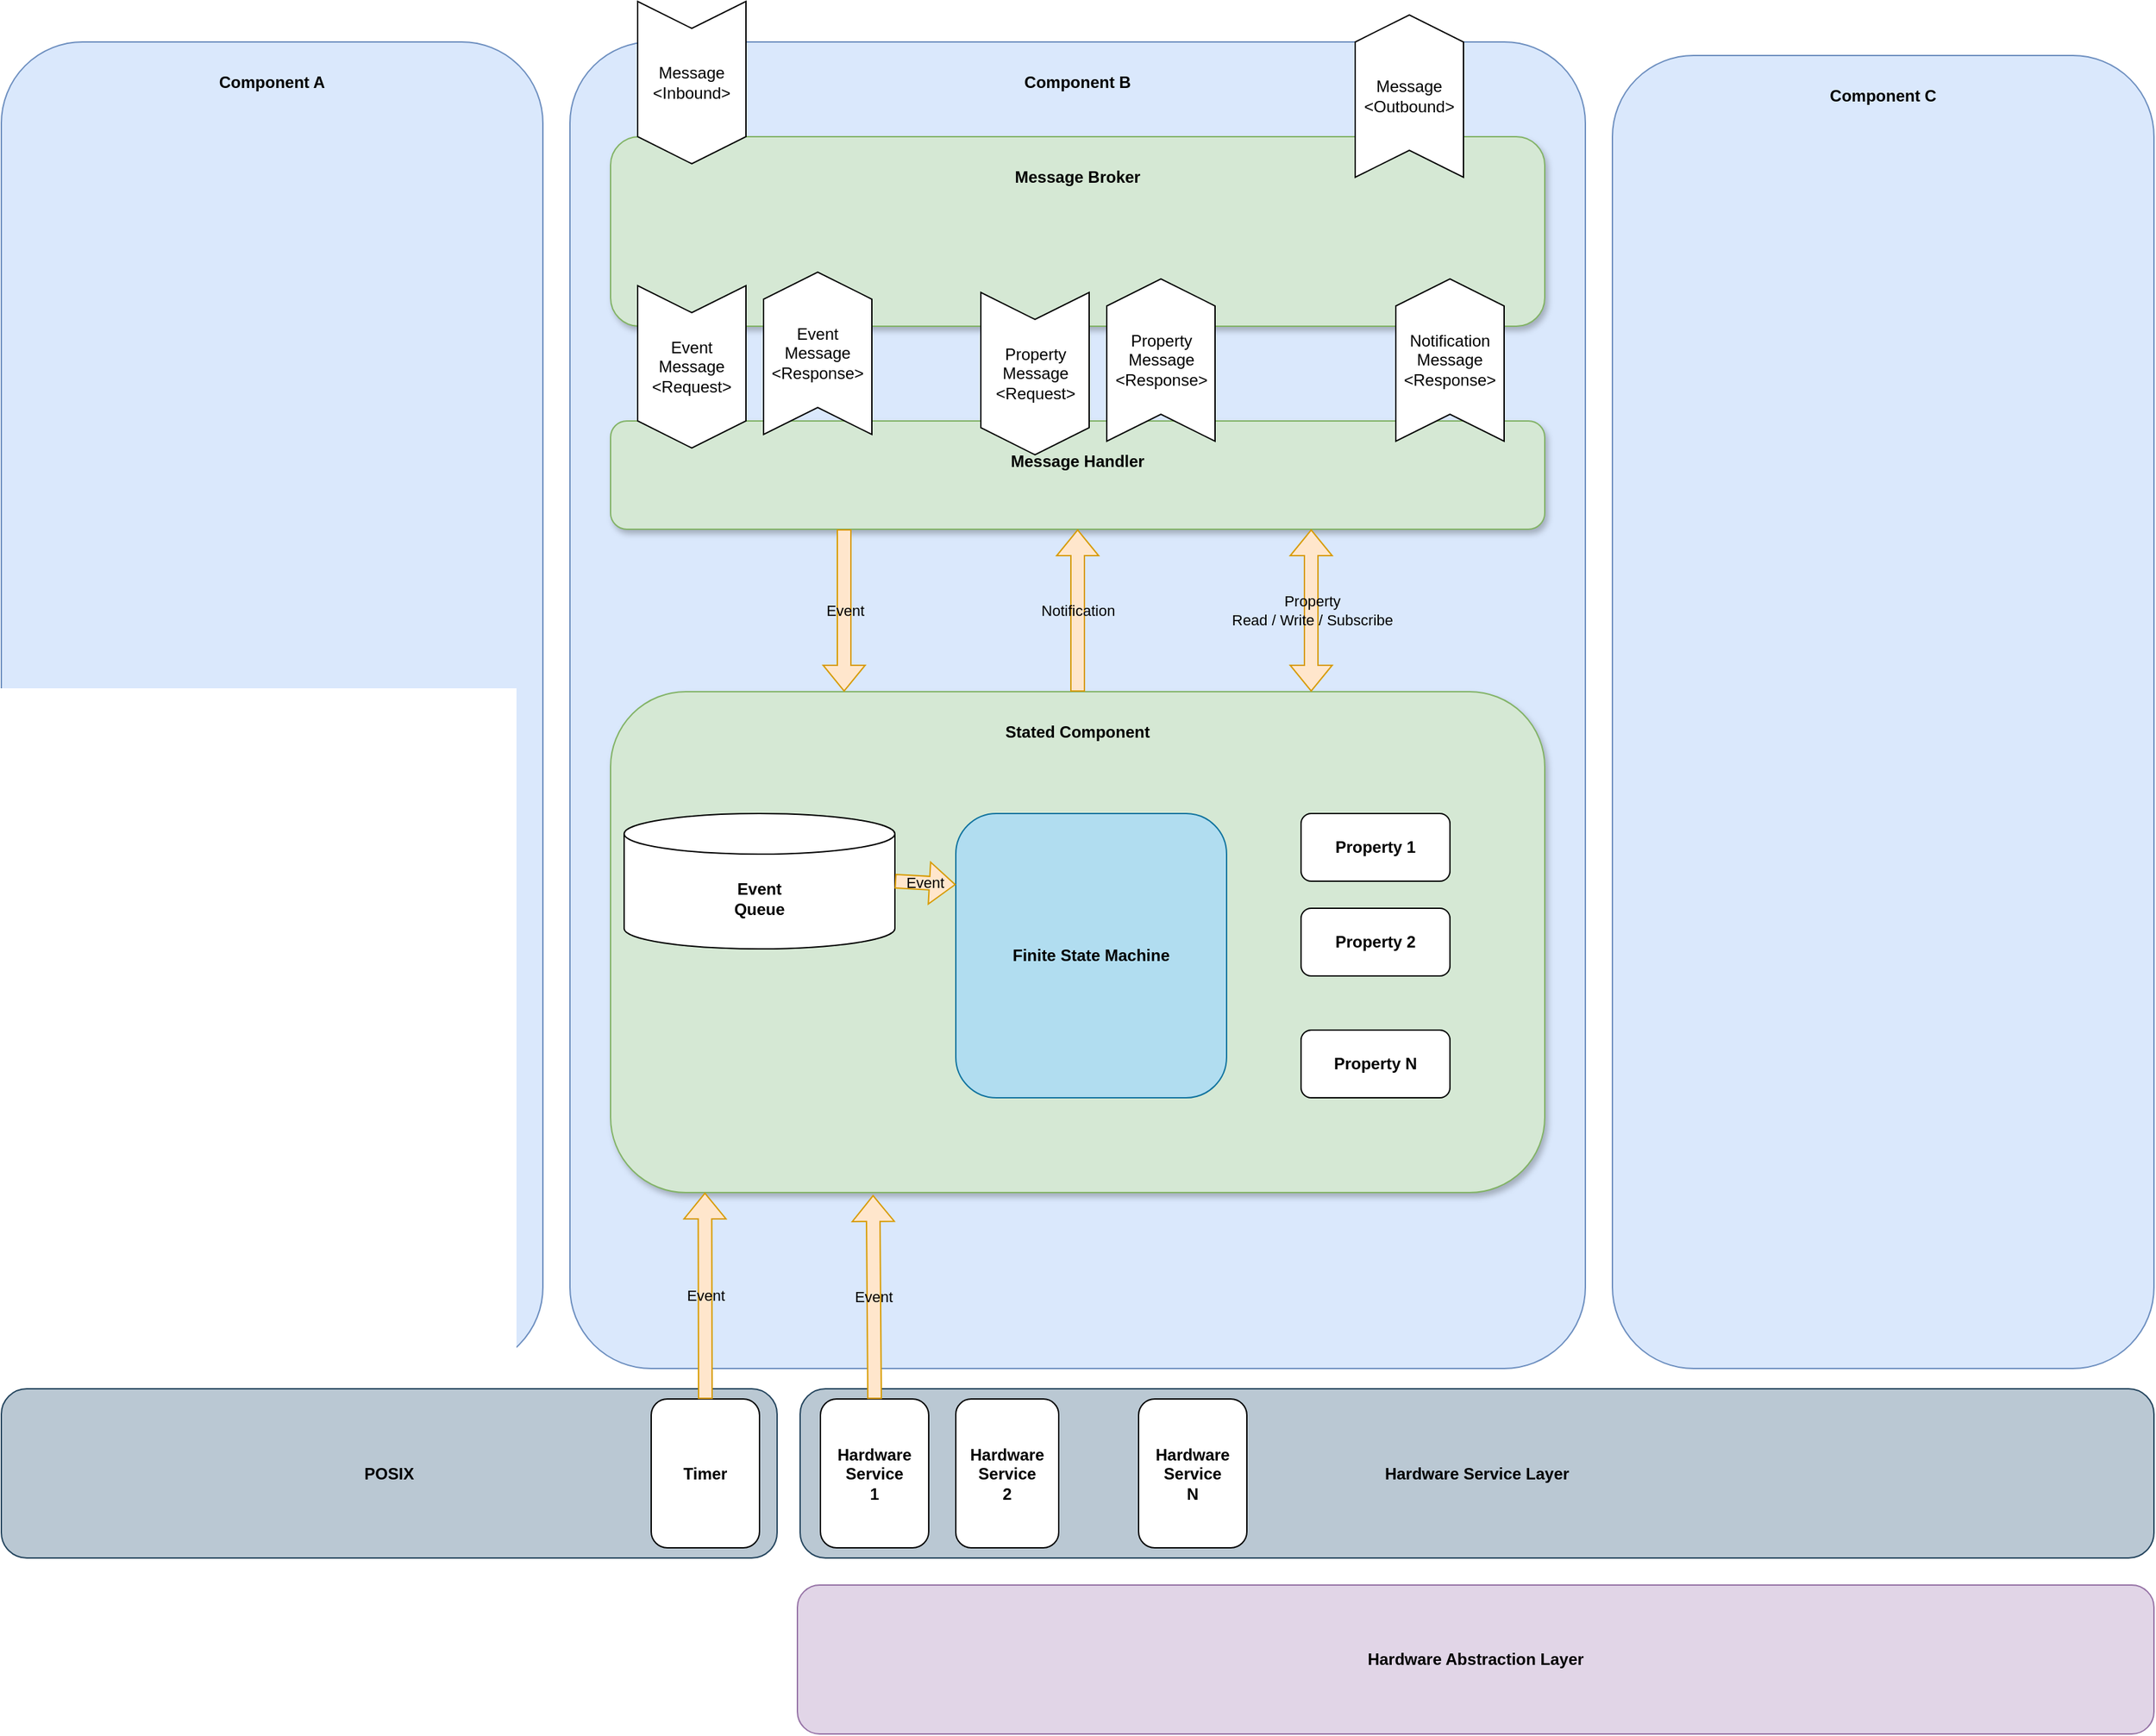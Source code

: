 <mxfile version="21.6.3" type="device">
  <diagram name="Seite-1" id="AYpu_uz91N68HAYLiFOO">
    <mxGraphModel dx="4181" dy="2994" grid="1" gridSize="10" guides="1" tooltips="1" connect="1" arrows="1" fold="1" page="1" pageScale="1" pageWidth="827" pageHeight="1169" math="0" shadow="0">
      <root>
        <mxCell id="0" />
        <mxCell id="1" parent="0" />
        <mxCell id="BqEgTtzW0zvzRMkCqd81-57" value="&lt;h4&gt;Hardware Service Layer&lt;/h4&gt;" style="rounded=1;whiteSpace=wrap;html=1;verticalAlign=middle;fillColor=#bac8d3;strokeColor=#23445d;align=center;" vertex="1" parent="1">
          <mxGeometry x="330" y="865" width="1000" height="125" as="geometry" />
        </mxCell>
        <mxCell id="BqEgTtzW0zvzRMkCqd81-49" value="&lt;h4&gt;Hardware Abstraction Layer&lt;/h4&gt;" style="rounded=1;whiteSpace=wrap;html=1;verticalAlign=middle;fillColor=#e1d5e7;strokeColor=#9673a6;" vertex="1" parent="1">
          <mxGeometry x="328" y="1010" width="1002" height="110" as="geometry" />
        </mxCell>
        <mxCell id="BqEgTtzW0zvzRMkCqd81-48" value="&lt;h4&gt;POSIX&lt;/h4&gt;" style="rounded=1;whiteSpace=wrap;html=1;verticalAlign=middle;fillColor=#bac8d3;strokeColor=#23445d;" vertex="1" parent="1">
          <mxGeometry x="-260" y="865" width="573" height="125" as="geometry" />
        </mxCell>
        <mxCell id="BqEgTtzW0zvzRMkCqd81-40" value="&lt;h4&gt;Component C&lt;/h4&gt;" style="rounded=1;whiteSpace=wrap;html=1;verticalAlign=top;fillColor=#dae8fc;strokeColor=#6c8ebf;" vertex="1" parent="1">
          <mxGeometry x="930" y="-120" width="400" height="970" as="geometry" />
        </mxCell>
        <mxCell id="BqEgTtzW0zvzRMkCqd81-14" value="&lt;h4&gt;Component B&lt;/h4&gt;" style="rounded=1;whiteSpace=wrap;html=1;verticalAlign=top;fillColor=#dae8fc;strokeColor=#6c8ebf;arcSize=8;" vertex="1" parent="1">
          <mxGeometry x="160" y="-130" width="750" height="980" as="geometry" />
        </mxCell>
        <mxCell id="PgWhdcBaHqtqJU01SEss-1" value="&lt;h4&gt;Stated Component&lt;/h4&gt;" style="rounded=1;whiteSpace=wrap;html=1;verticalAlign=top;fillColor=#d5e8d4;strokeColor=#82b366;shadow=1;" parent="1" vertex="1">
          <mxGeometry x="190" y="350" width="690" height="370" as="geometry" />
        </mxCell>
        <mxCell id="PgWhdcBaHqtqJU01SEss-8" value="&lt;h4&gt;Finite State Machine&lt;/h4&gt;" style="rounded=1;whiteSpace=wrap;html=1;fillColor=#b1ddf0;strokeColor=#10739e;" parent="1" vertex="1">
          <mxGeometry x="445" y="440" width="200" height="210" as="geometry" />
        </mxCell>
        <mxCell id="PgWhdcBaHqtqJU01SEss-3" value="&lt;h4&gt;Event&lt;br&gt;Queue&lt;/h4&gt;" style="shape=cylinder3;whiteSpace=wrap;html=1;boundedLbl=1;backgroundOutline=1;size=15;" parent="1" vertex="1">
          <mxGeometry x="200" y="440" width="200" height="100" as="geometry" />
        </mxCell>
        <mxCell id="PgWhdcBaHqtqJU01SEss-14" value="&lt;h4&gt;Hardware Service&lt;br&gt;1&lt;/h4&gt;" style="rounded=1;whiteSpace=wrap;html=1;" parent="1" vertex="1">
          <mxGeometry x="345" y="872.5" width="80" height="110" as="geometry" />
        </mxCell>
        <mxCell id="BqEgTtzW0zvzRMkCqd81-3" value="&lt;h4 style=&quot;border-color: var(--border-color);&quot;&gt;Hardware Service&lt;br style=&quot;border-color: var(--border-color);&quot;&gt;2&lt;/h4&gt;" style="rounded=1;whiteSpace=wrap;html=1;" vertex="1" parent="1">
          <mxGeometry x="445" y="872.5" width="76" height="110" as="geometry" />
        </mxCell>
        <mxCell id="BqEgTtzW0zvzRMkCqd81-4" value="&lt;h4 style=&quot;border-color: var(--border-color);&quot;&gt;Hardware Service&lt;br style=&quot;border-color: var(--border-color);&quot;&gt;N&lt;/h4&gt;" style="rounded=1;whiteSpace=wrap;html=1;" vertex="1" parent="1">
          <mxGeometry x="580" y="872.5" width="80" height="110" as="geometry" />
        </mxCell>
        <mxCell id="BqEgTtzW0zvzRMkCqd81-16" value="&lt;h4&gt;Message Handler&lt;/h4&gt;" style="rounded=1;whiteSpace=wrap;html=1;verticalAlign=top;fillColor=#d5e8d4;strokeColor=#82b366;shadow=1;" vertex="1" parent="1">
          <mxGeometry x="190" y="150" width="690" height="80" as="geometry" />
        </mxCell>
        <mxCell id="PgWhdcBaHqtqJU01SEss-10" value="&lt;h4&gt;Message Broker&lt;/h4&gt;" style="rounded=1;whiteSpace=wrap;html=1;verticalAlign=top;fillColor=#d5e8d4;strokeColor=#82b366;shadow=1;" parent="1" vertex="1">
          <mxGeometry x="190" y="-60" width="690" height="140" as="geometry" />
        </mxCell>
        <mxCell id="PgWhdcBaHqtqJU01SEss-4" value="Message&lt;br&gt;&amp;lt;Inbound&amp;gt;" style="shape=step;perimeter=stepPerimeter;whiteSpace=wrap;html=1;fixedSize=1;direction=south;" parent="1" vertex="1">
          <mxGeometry x="210" y="-160" width="80" height="120" as="geometry" />
        </mxCell>
        <mxCell id="BqEgTtzW0zvzRMkCqd81-12" value="Message&lt;br&gt;&amp;lt;Outbound&amp;gt;" style="shape=step;perimeter=stepPerimeter;whiteSpace=wrap;html=1;fixedSize=1;direction=north;" vertex="1" parent="1">
          <mxGeometry x="740" y="-150" width="80" height="120" as="geometry" />
        </mxCell>
        <mxCell id="BqEgTtzW0zvzRMkCqd81-33" value="Property&lt;br&gt;Read / Write / Subscribe" style="shape=flexArrow;endArrow=classic;startArrow=classic;html=1;rounded=0;entryX=0.75;entryY=1;entryDx=0;entryDy=0;exitX=0.75;exitY=0;exitDx=0;exitDy=0;labelBackgroundColor=none;fillColor=#ffe6cc;strokeColor=#d79b00;" edge="1" parent="1" source="PgWhdcBaHqtqJU01SEss-1" target="BqEgTtzW0zvzRMkCqd81-16">
          <mxGeometry width="100" height="100" relative="1" as="geometry">
            <mxPoint x="420" y="540" as="sourcePoint" />
            <mxPoint x="520" y="440" as="targetPoint" />
          </mxGeometry>
        </mxCell>
        <mxCell id="BqEgTtzW0zvzRMkCqd81-36" value="Event" style="shape=flexArrow;endArrow=classic;html=1;rounded=0;exitX=0.25;exitY=1;exitDx=0;exitDy=0;entryX=0.25;entryY=0;entryDx=0;entryDy=0;labelBackgroundColor=none;fillColor=#ffe6cc;strokeColor=#d79b00;" edge="1" parent="1" source="BqEgTtzW0zvzRMkCqd81-16" target="PgWhdcBaHqtqJU01SEss-1">
          <mxGeometry width="50" height="50" relative="1" as="geometry">
            <mxPoint x="450" y="510" as="sourcePoint" />
            <mxPoint x="500" y="460" as="targetPoint" />
          </mxGeometry>
        </mxCell>
        <mxCell id="BqEgTtzW0zvzRMkCqd81-37" value="Notification" style="shape=flexArrow;endArrow=classic;html=1;rounded=0;entryX=0.5;entryY=1;entryDx=0;entryDy=0;exitX=0.5;exitY=0;exitDx=0;exitDy=0;fillColor=#ffe6cc;strokeColor=#d79b00;labelBackgroundColor=none;" edge="1" parent="1" source="PgWhdcBaHqtqJU01SEss-1" target="BqEgTtzW0zvzRMkCqd81-16">
          <mxGeometry width="50" height="50" relative="1" as="geometry">
            <mxPoint x="800" y="270" as="sourcePoint" />
            <mxPoint x="500" y="460" as="targetPoint" />
          </mxGeometry>
        </mxCell>
        <mxCell id="BqEgTtzW0zvzRMkCqd81-39" value="Event" style="shape=flexArrow;endArrow=classic;html=1;rounded=0;exitX=0.5;exitY=0;exitDx=0;exitDy=0;fillColor=#ffe6cc;strokeColor=#d79b00;labelBackgroundColor=none;entryX=0.281;entryY=1.005;entryDx=0;entryDy=0;entryPerimeter=0;" edge="1" parent="1" source="PgWhdcBaHqtqJU01SEss-14" target="PgWhdcBaHqtqJU01SEss-1">
          <mxGeometry width="50" height="50" relative="1" as="geometry">
            <mxPoint x="450" y="390" as="sourcePoint" />
            <mxPoint x="100" y="530" as="targetPoint" />
          </mxGeometry>
        </mxCell>
        <mxCell id="BqEgTtzW0zvzRMkCqd81-43" value="&lt;h4&gt;Timer&lt;/h4&gt;" style="rounded=1;whiteSpace=wrap;html=1;" vertex="1" parent="1">
          <mxGeometry x="220" y="872.5" width="80" height="110" as="geometry" />
        </mxCell>
        <mxCell id="BqEgTtzW0zvzRMkCqd81-44" value="Event" style="shape=flexArrow;endArrow=classic;html=1;rounded=0;exitX=0.5;exitY=0;exitDx=0;exitDy=0;fillColor=#ffe6cc;strokeColor=#d79b00;labelBackgroundColor=none;entryX=0.101;entryY=1;entryDx=0;entryDy=0;entryPerimeter=0;" edge="1" parent="1" source="BqEgTtzW0zvzRMkCqd81-43" target="PgWhdcBaHqtqJU01SEss-1">
          <mxGeometry width="50" height="50" relative="1" as="geometry">
            <mxPoint x="395" y="840" as="sourcePoint" />
            <mxPoint x="399" y="488" as="targetPoint" />
          </mxGeometry>
        </mxCell>
        <mxCell id="BqEgTtzW0zvzRMkCqd81-27" value="Notification&lt;br&gt;Message&lt;br&gt;&amp;lt;Response&amp;gt;" style="shape=step;perimeter=stepPerimeter;whiteSpace=wrap;html=1;fixedSize=1;rotation=0;direction=north;" vertex="1" parent="1">
          <mxGeometry x="770" y="45" width="80" height="120" as="geometry" />
        </mxCell>
        <mxCell id="BqEgTtzW0zvzRMkCqd81-46" value="" style="group" vertex="1" connectable="0" parent="1">
          <mxGeometry x="463.5" y="45" width="173" height="130" as="geometry" />
        </mxCell>
        <mxCell id="BqEgTtzW0zvzRMkCqd81-26" value="Property&lt;br&gt;Message&lt;br&gt;&amp;lt;Response&amp;gt;" style="shape=step;perimeter=stepPerimeter;whiteSpace=wrap;html=1;fixedSize=1;rotation=0;direction=north;" vertex="1" parent="BqEgTtzW0zvzRMkCqd81-46">
          <mxGeometry x="93" width="80" height="120" as="geometry" />
        </mxCell>
        <mxCell id="BqEgTtzW0zvzRMkCqd81-25" value="Property&lt;br&gt;Message&lt;br&gt;&amp;lt;Request&amp;gt;" style="shape=step;perimeter=stepPerimeter;whiteSpace=wrap;html=1;fixedSize=1;rotation=0;direction=south;" vertex="1" parent="BqEgTtzW0zvzRMkCqd81-46">
          <mxGeometry y="10" width="80" height="120" as="geometry" />
        </mxCell>
        <mxCell id="BqEgTtzW0zvzRMkCqd81-47" value="" style="group" vertex="1" connectable="0" parent="1">
          <mxGeometry x="210" y="40" width="173" height="130" as="geometry" />
        </mxCell>
        <mxCell id="BqEgTtzW0zvzRMkCqd81-22" value="Event&lt;br&gt;Message&lt;br&gt;&amp;lt;Response&amp;gt;" style="shape=step;perimeter=stepPerimeter;whiteSpace=wrap;html=1;fixedSize=1;rotation=0;direction=north;" vertex="1" parent="BqEgTtzW0zvzRMkCqd81-47">
          <mxGeometry x="93" width="80" height="120" as="geometry" />
        </mxCell>
        <mxCell id="BqEgTtzW0zvzRMkCqd81-17" value="Event&lt;br&gt;Message&lt;br&gt;&amp;lt;Request&amp;gt;" style="shape=step;perimeter=stepPerimeter;whiteSpace=wrap;html=1;fixedSize=1;rotation=0;direction=south;" vertex="1" parent="BqEgTtzW0zvzRMkCqd81-47">
          <mxGeometry y="10" width="80" height="120" as="geometry" />
        </mxCell>
        <mxCell id="BqEgTtzW0zvzRMkCqd81-52" value="" style="group" vertex="1" connectable="0" parent="1">
          <mxGeometry x="700" y="440" width="110" height="210" as="geometry" />
        </mxCell>
        <mxCell id="BqEgTtzW0zvzRMkCqd81-5" value="&lt;h4&gt;Property 1&lt;/h4&gt;" style="rounded=1;whiteSpace=wrap;html=1;" vertex="1" parent="BqEgTtzW0zvzRMkCqd81-52">
          <mxGeometry width="110" height="50" as="geometry" />
        </mxCell>
        <mxCell id="BqEgTtzW0zvzRMkCqd81-29" value="&lt;h4&gt;Property 2&lt;/h4&gt;" style="rounded=1;whiteSpace=wrap;html=1;" vertex="1" parent="BqEgTtzW0zvzRMkCqd81-52">
          <mxGeometry y="70" width="110" height="50" as="geometry" />
        </mxCell>
        <mxCell id="BqEgTtzW0zvzRMkCqd81-30" value="&lt;h4&gt;Property N&lt;/h4&gt;" style="rounded=1;whiteSpace=wrap;html=1;" vertex="1" parent="BqEgTtzW0zvzRMkCqd81-52">
          <mxGeometry y="160" width="110" height="50" as="geometry" />
        </mxCell>
        <mxCell id="BqEgTtzW0zvzRMkCqd81-55" value="Event" style="shape=flexArrow;endArrow=classic;html=1;rounded=0;exitX=1;exitY=0.5;exitDx=0;exitDy=0;entryX=0;entryY=0.25;entryDx=0;entryDy=0;labelBackgroundColor=none;fillColor=#ffe6cc;strokeColor=#d79b00;exitPerimeter=0;" edge="1" parent="1" source="PgWhdcBaHqtqJU01SEss-3" target="PgWhdcBaHqtqJU01SEss-8">
          <mxGeometry width="50" height="50" relative="1" as="geometry">
            <mxPoint x="373" y="240" as="sourcePoint" />
            <mxPoint x="373" y="360" as="targetPoint" />
          </mxGeometry>
        </mxCell>
        <mxCell id="BqEgTtzW0zvzRMkCqd81-56" value="&lt;h4&gt;Component A&lt;/h4&gt;" style="rounded=1;whiteSpace=wrap;html=1;verticalAlign=top;fillColor=#dae8fc;strokeColor=#6c8ebf;" vertex="1" parent="1">
          <mxGeometry x="-260" y="-130" width="400" height="980" as="geometry" />
        </mxCell>
      </root>
    </mxGraphModel>
  </diagram>
</mxfile>
